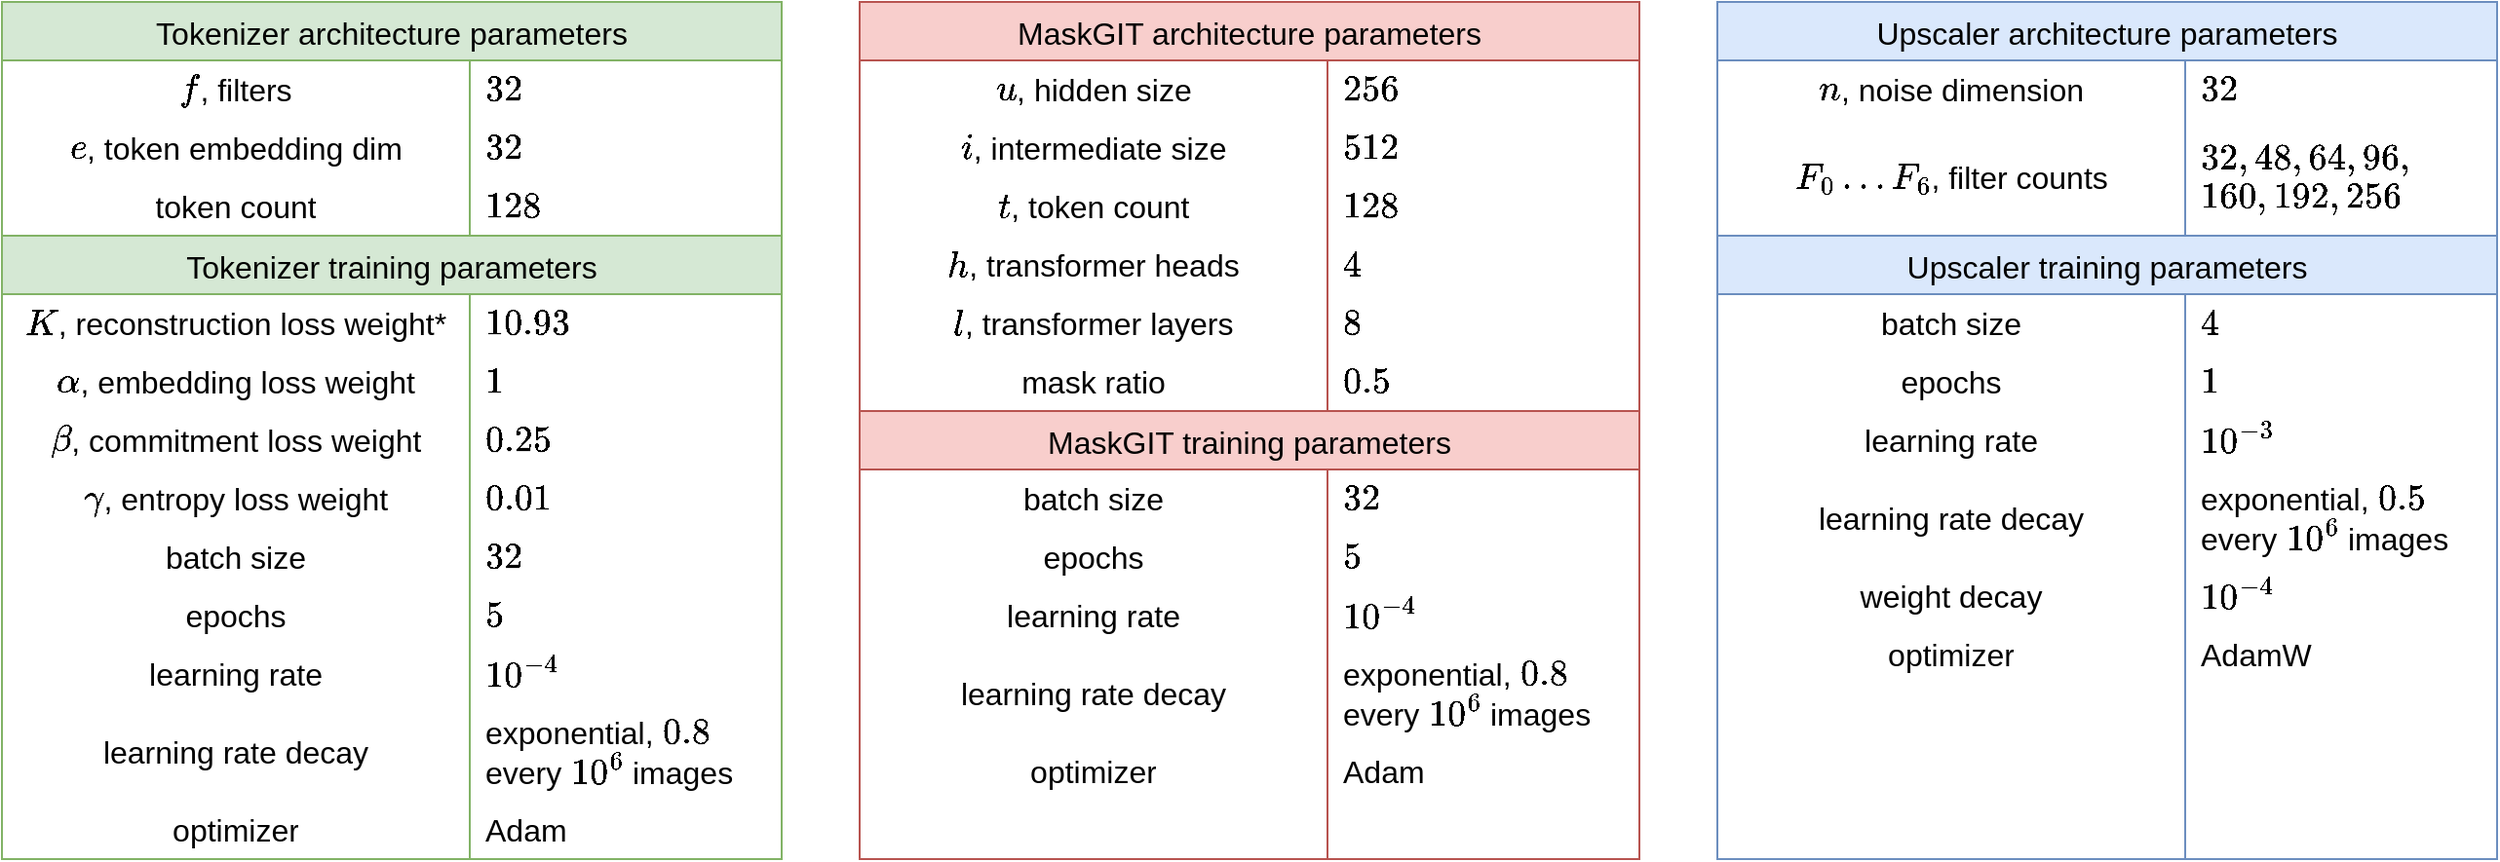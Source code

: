 <mxfile version="21.2.1" type="device">
  <diagram name="Page-1" id="5iCmDGsA82eKyznvVGOe">
    <mxGraphModel dx="792" dy="1187" grid="1" gridSize="10" guides="1" tooltips="1" connect="1" arrows="1" fold="1" page="1" pageScale="1" pageWidth="3300" pageHeight="4681" math="1" shadow="0">
      <root>
        <mxCell id="0" />
        <mxCell id="1" parent="0" />
        <mxCell id="GMzINYIPz54Lb_8oWVn0-39" value="Tokenizer architecture parameters" style="shape=table;startSize=30;container=1;collapsible=0;childLayout=tableLayout;fixedRows=1;rowLines=0;fontStyle=0;strokeColor=#82b366;fontSize=16;fillColor=#d5e8d4;" parent="1" vertex="1">
          <mxGeometry x="60" y="80" width="400" height="120" as="geometry" />
        </mxCell>
        <mxCell id="GMzINYIPz54Lb_8oWVn0-40" value="" style="shape=tableRow;horizontal=0;startSize=0;swimlaneHead=0;swimlaneBody=0;top=0;left=0;bottom=0;right=0;collapsible=0;dropTarget=0;fillColor=none;points=[[0,0.5],[1,0.5]];portConstraint=eastwest;strokeColor=inherit;fontSize=16;" parent="GMzINYIPz54Lb_8oWVn0-39" vertex="1">
          <mxGeometry y="30" width="400" height="30" as="geometry" />
        </mxCell>
        <mxCell id="GMzINYIPz54Lb_8oWVn0-41" value="\(f\), filters" style="shape=partialRectangle;html=1;whiteSpace=wrap;connectable=0;fillColor=none;top=0;left=0;bottom=0;right=0;overflow=hidden;pointerEvents=1;strokeColor=inherit;fontSize=16;" parent="GMzINYIPz54Lb_8oWVn0-40" vertex="1">
          <mxGeometry width="240" height="30" as="geometry">
            <mxRectangle width="240" height="30" as="alternateBounds" />
          </mxGeometry>
        </mxCell>
        <mxCell id="GMzINYIPz54Lb_8oWVn0-42" value="\(32\)" style="shape=partialRectangle;html=1;whiteSpace=wrap;connectable=0;fillColor=none;top=0;left=0;bottom=0;right=0;align=left;spacingLeft=6;overflow=hidden;strokeColor=inherit;fontSize=16;" parent="GMzINYIPz54Lb_8oWVn0-40" vertex="1">
          <mxGeometry x="240" width="160" height="30" as="geometry">
            <mxRectangle width="160" height="30" as="alternateBounds" />
          </mxGeometry>
        </mxCell>
        <mxCell id="GMzINYIPz54Lb_8oWVn0-49" style="shape=tableRow;horizontal=0;startSize=0;swimlaneHead=0;swimlaneBody=0;top=0;left=0;bottom=0;right=0;collapsible=0;dropTarget=0;fillColor=none;points=[[0,0.5],[1,0.5]];portConstraint=eastwest;strokeColor=inherit;fontSize=16;" parent="GMzINYIPz54Lb_8oWVn0-39" vertex="1">
          <mxGeometry y="60" width="400" height="30" as="geometry" />
        </mxCell>
        <mxCell id="GMzINYIPz54Lb_8oWVn0-50" value="\(e\), token embedding dim" style="shape=partialRectangle;html=1;whiteSpace=wrap;connectable=0;fillColor=none;top=0;left=0;bottom=0;right=0;overflow=hidden;pointerEvents=1;strokeColor=inherit;fontSize=16;" parent="GMzINYIPz54Lb_8oWVn0-49" vertex="1">
          <mxGeometry width="240" height="30" as="geometry">
            <mxRectangle width="240" height="30" as="alternateBounds" />
          </mxGeometry>
        </mxCell>
        <mxCell id="GMzINYIPz54Lb_8oWVn0-51" value="\(32\)" style="shape=partialRectangle;html=1;whiteSpace=wrap;connectable=0;fillColor=none;top=0;left=0;bottom=0;right=0;align=left;spacingLeft=6;overflow=hidden;strokeColor=inherit;fontSize=16;" parent="GMzINYIPz54Lb_8oWVn0-49" vertex="1">
          <mxGeometry x="240" width="160" height="30" as="geometry">
            <mxRectangle width="160" height="30" as="alternateBounds" />
          </mxGeometry>
        </mxCell>
        <mxCell id="GMzINYIPz54Lb_8oWVn0-81" style="shape=tableRow;horizontal=0;startSize=0;swimlaneHead=0;swimlaneBody=0;top=0;left=0;bottom=0;right=0;collapsible=0;dropTarget=0;fillColor=none;points=[[0,0.5],[1,0.5]];portConstraint=eastwest;strokeColor=inherit;fontSize=16;" parent="GMzINYIPz54Lb_8oWVn0-39" vertex="1">
          <mxGeometry y="90" width="400" height="30" as="geometry" />
        </mxCell>
        <mxCell id="GMzINYIPz54Lb_8oWVn0-82" value="token count" style="shape=partialRectangle;html=1;whiteSpace=wrap;connectable=0;fillColor=none;top=0;left=0;bottom=0;right=0;overflow=hidden;pointerEvents=1;strokeColor=inherit;fontSize=16;" parent="GMzINYIPz54Lb_8oWVn0-81" vertex="1">
          <mxGeometry width="240" height="30" as="geometry">
            <mxRectangle width="240" height="30" as="alternateBounds" />
          </mxGeometry>
        </mxCell>
        <mxCell id="GMzINYIPz54Lb_8oWVn0-83" value="\(128\)" style="shape=partialRectangle;html=1;whiteSpace=wrap;connectable=0;fillColor=none;top=0;left=0;bottom=0;right=0;align=left;spacingLeft=6;overflow=hidden;strokeColor=inherit;fontSize=16;" parent="GMzINYIPz54Lb_8oWVn0-81" vertex="1">
          <mxGeometry x="240" width="160" height="30" as="geometry">
            <mxRectangle width="160" height="30" as="alternateBounds" />
          </mxGeometry>
        </mxCell>
        <mxCell id="GMzINYIPz54Lb_8oWVn0-56" value="Tokenizer training parameters" style="shape=table;startSize=30;container=1;collapsible=0;childLayout=tableLayout;fixedRows=1;rowLines=0;fontStyle=0;strokeColor=#82b366;fontSize=16;fillColor=#d5e8d4;" parent="1" vertex="1">
          <mxGeometry x="60" y="200" width="400" height="320" as="geometry" />
        </mxCell>
        <mxCell id="GMzINYIPz54Lb_8oWVn0-57" value="" style="shape=tableRow;horizontal=0;startSize=0;swimlaneHead=0;swimlaneBody=0;top=0;left=0;bottom=0;right=0;collapsible=0;dropTarget=0;fillColor=none;points=[[0,0.5],[1,0.5]];portConstraint=eastwest;strokeColor=inherit;fontSize=16;" parent="GMzINYIPz54Lb_8oWVn0-56" vertex="1">
          <mxGeometry y="30" width="400" height="30" as="geometry" />
        </mxCell>
        <mxCell id="GMzINYIPz54Lb_8oWVn0-58" value="\(K\), reconstruction loss weight*" style="shape=partialRectangle;html=1;whiteSpace=wrap;connectable=0;fillColor=none;top=0;left=0;bottom=0;right=0;overflow=hidden;pointerEvents=1;strokeColor=inherit;fontSize=16;" parent="GMzINYIPz54Lb_8oWVn0-57" vertex="1">
          <mxGeometry width="240" height="30" as="geometry">
            <mxRectangle width="240" height="30" as="alternateBounds" />
          </mxGeometry>
        </mxCell>
        <mxCell id="GMzINYIPz54Lb_8oWVn0-59" value="\(10.93\)" style="shape=partialRectangle;html=1;whiteSpace=wrap;connectable=0;fillColor=none;top=0;left=0;bottom=0;right=0;align=left;spacingLeft=6;overflow=hidden;strokeColor=inherit;fontSize=16;" parent="GMzINYIPz54Lb_8oWVn0-57" vertex="1">
          <mxGeometry x="240" width="160" height="30" as="geometry">
            <mxRectangle width="160" height="30" as="alternateBounds" />
          </mxGeometry>
        </mxCell>
        <mxCell id="GMzINYIPz54Lb_8oWVn0-60" value="" style="shape=tableRow;horizontal=0;startSize=0;swimlaneHead=0;swimlaneBody=0;top=0;left=0;bottom=0;right=0;collapsible=0;dropTarget=0;fillColor=none;points=[[0,0.5],[1,0.5]];portConstraint=eastwest;strokeColor=inherit;fontSize=16;" parent="GMzINYIPz54Lb_8oWVn0-56" vertex="1">
          <mxGeometry y="60" width="400" height="30" as="geometry" />
        </mxCell>
        <mxCell id="GMzINYIPz54Lb_8oWVn0-61" value="\(\alpha\), embedding loss weight" style="shape=partialRectangle;html=1;whiteSpace=wrap;connectable=0;fillColor=none;top=0;left=0;bottom=0;right=0;overflow=hidden;strokeColor=inherit;fontSize=16;" parent="GMzINYIPz54Lb_8oWVn0-60" vertex="1">
          <mxGeometry width="240" height="30" as="geometry">
            <mxRectangle width="240" height="30" as="alternateBounds" />
          </mxGeometry>
        </mxCell>
        <mxCell id="GMzINYIPz54Lb_8oWVn0-62" value="\(1\)" style="shape=partialRectangle;html=1;whiteSpace=wrap;connectable=0;fillColor=none;top=0;left=0;bottom=0;right=0;align=left;spacingLeft=6;overflow=hidden;strokeColor=inherit;fontSize=16;" parent="GMzINYIPz54Lb_8oWVn0-60" vertex="1">
          <mxGeometry x="240" width="160" height="30" as="geometry">
            <mxRectangle width="160" height="30" as="alternateBounds" />
          </mxGeometry>
        </mxCell>
        <mxCell id="GMzINYIPz54Lb_8oWVn0-63" value="" style="shape=tableRow;horizontal=0;startSize=0;swimlaneHead=0;swimlaneBody=0;top=0;left=0;bottom=0;right=0;collapsible=0;dropTarget=0;fillColor=none;points=[[0,0.5],[1,0.5]];portConstraint=eastwest;strokeColor=inherit;fontSize=16;" parent="GMzINYIPz54Lb_8oWVn0-56" vertex="1">
          <mxGeometry y="90" width="400" height="30" as="geometry" />
        </mxCell>
        <mxCell id="GMzINYIPz54Lb_8oWVn0-64" value="\(\beta\), commitment loss weight" style="shape=partialRectangle;html=1;whiteSpace=wrap;connectable=0;fillColor=none;top=0;left=0;bottom=0;right=0;overflow=hidden;strokeColor=inherit;fontSize=16;" parent="GMzINYIPz54Lb_8oWVn0-63" vertex="1">
          <mxGeometry width="240" height="30" as="geometry">
            <mxRectangle width="240" height="30" as="alternateBounds" />
          </mxGeometry>
        </mxCell>
        <mxCell id="GMzINYIPz54Lb_8oWVn0-65" value="\(0.25\)" style="shape=partialRectangle;html=1;whiteSpace=wrap;connectable=0;fillColor=none;top=0;left=0;bottom=0;right=0;align=left;spacingLeft=6;overflow=hidden;strokeColor=inherit;fontSize=16;" parent="GMzINYIPz54Lb_8oWVn0-63" vertex="1">
          <mxGeometry x="240" width="160" height="30" as="geometry">
            <mxRectangle width="160" height="30" as="alternateBounds" />
          </mxGeometry>
        </mxCell>
        <mxCell id="GMzINYIPz54Lb_8oWVn0-66" style="shape=tableRow;horizontal=0;startSize=0;swimlaneHead=0;swimlaneBody=0;top=0;left=0;bottom=0;right=0;collapsible=0;dropTarget=0;fillColor=none;points=[[0,0.5],[1,0.5]];portConstraint=eastwest;strokeColor=inherit;fontSize=16;" parent="GMzINYIPz54Lb_8oWVn0-56" vertex="1">
          <mxGeometry y="120" width="400" height="30" as="geometry" />
        </mxCell>
        <mxCell id="GMzINYIPz54Lb_8oWVn0-67" value="\(\gamma\), entropy loss weight" style="shape=partialRectangle;html=1;whiteSpace=wrap;connectable=0;fillColor=none;top=0;left=0;bottom=0;right=0;overflow=hidden;strokeColor=inherit;fontSize=16;" parent="GMzINYIPz54Lb_8oWVn0-66" vertex="1">
          <mxGeometry width="240" height="30" as="geometry">
            <mxRectangle width="240" height="30" as="alternateBounds" />
          </mxGeometry>
        </mxCell>
        <mxCell id="GMzINYIPz54Lb_8oWVn0-68" value="\(0.01\)" style="shape=partialRectangle;html=1;whiteSpace=wrap;connectable=0;fillColor=none;top=0;left=0;bottom=0;right=0;align=left;spacingLeft=6;overflow=hidden;strokeColor=inherit;fontSize=16;" parent="GMzINYIPz54Lb_8oWVn0-66" vertex="1">
          <mxGeometry x="240" width="160" height="30" as="geometry">
            <mxRectangle width="160" height="30" as="alternateBounds" />
          </mxGeometry>
        </mxCell>
        <mxCell id="GMzINYIPz54Lb_8oWVn0-69" style="shape=tableRow;horizontal=0;startSize=0;swimlaneHead=0;swimlaneBody=0;top=0;left=0;bottom=0;right=0;collapsible=0;dropTarget=0;fillColor=none;points=[[0,0.5],[1,0.5]];portConstraint=eastwest;strokeColor=inherit;fontSize=16;" parent="GMzINYIPz54Lb_8oWVn0-56" vertex="1">
          <mxGeometry y="150" width="400" height="30" as="geometry" />
        </mxCell>
        <mxCell id="GMzINYIPz54Lb_8oWVn0-70" value="batch size" style="shape=partialRectangle;html=1;whiteSpace=wrap;connectable=0;fillColor=none;top=0;left=0;bottom=0;right=0;overflow=hidden;strokeColor=inherit;fontSize=16;" parent="GMzINYIPz54Lb_8oWVn0-69" vertex="1">
          <mxGeometry width="240" height="30" as="geometry">
            <mxRectangle width="240" height="30" as="alternateBounds" />
          </mxGeometry>
        </mxCell>
        <mxCell id="GMzINYIPz54Lb_8oWVn0-71" value="\(32\)" style="shape=partialRectangle;html=1;whiteSpace=wrap;connectable=0;fillColor=none;top=0;left=0;bottom=0;right=0;align=left;spacingLeft=6;overflow=hidden;strokeColor=inherit;fontSize=16;" parent="GMzINYIPz54Lb_8oWVn0-69" vertex="1">
          <mxGeometry x="240" width="160" height="30" as="geometry">
            <mxRectangle width="160" height="30" as="alternateBounds" />
          </mxGeometry>
        </mxCell>
        <mxCell id="GMzINYIPz54Lb_8oWVn0-72" style="shape=tableRow;horizontal=0;startSize=0;swimlaneHead=0;swimlaneBody=0;top=0;left=0;bottom=0;right=0;collapsible=0;dropTarget=0;fillColor=none;points=[[0,0.5],[1,0.5]];portConstraint=eastwest;strokeColor=inherit;fontSize=16;" parent="GMzINYIPz54Lb_8oWVn0-56" vertex="1">
          <mxGeometry y="180" width="400" height="30" as="geometry" />
        </mxCell>
        <mxCell id="GMzINYIPz54Lb_8oWVn0-73" value="epochs" style="shape=partialRectangle;html=1;whiteSpace=wrap;connectable=0;fillColor=none;top=0;left=0;bottom=0;right=0;overflow=hidden;strokeColor=inherit;fontSize=16;" parent="GMzINYIPz54Lb_8oWVn0-72" vertex="1">
          <mxGeometry width="240" height="30" as="geometry">
            <mxRectangle width="240" height="30" as="alternateBounds" />
          </mxGeometry>
        </mxCell>
        <mxCell id="GMzINYIPz54Lb_8oWVn0-74" value="\(5\)" style="shape=partialRectangle;html=1;whiteSpace=wrap;connectable=0;fillColor=none;top=0;left=0;bottom=0;right=0;align=left;spacingLeft=6;overflow=hidden;strokeColor=inherit;fontSize=16;" parent="GMzINYIPz54Lb_8oWVn0-72" vertex="1">
          <mxGeometry x="240" width="160" height="30" as="geometry">
            <mxRectangle width="160" height="30" as="alternateBounds" />
          </mxGeometry>
        </mxCell>
        <mxCell id="GMzINYIPz54Lb_8oWVn0-84" style="shape=tableRow;horizontal=0;startSize=0;swimlaneHead=0;swimlaneBody=0;top=0;left=0;bottom=0;right=0;collapsible=0;dropTarget=0;fillColor=none;points=[[0,0.5],[1,0.5]];portConstraint=eastwest;strokeColor=inherit;fontSize=16;" parent="GMzINYIPz54Lb_8oWVn0-56" vertex="1">
          <mxGeometry y="210" width="400" height="30" as="geometry" />
        </mxCell>
        <mxCell id="GMzINYIPz54Lb_8oWVn0-85" value="learning rate" style="shape=partialRectangle;html=1;whiteSpace=wrap;connectable=0;fillColor=none;top=0;left=0;bottom=0;right=0;overflow=hidden;strokeColor=inherit;fontSize=16;" parent="GMzINYIPz54Lb_8oWVn0-84" vertex="1">
          <mxGeometry width="240" height="30" as="geometry">
            <mxRectangle width="240" height="30" as="alternateBounds" />
          </mxGeometry>
        </mxCell>
        <mxCell id="GMzINYIPz54Lb_8oWVn0-86" value="\(10^{-4}\)" style="shape=partialRectangle;html=1;whiteSpace=wrap;connectable=0;fillColor=none;top=0;left=0;bottom=0;right=0;align=left;spacingLeft=6;overflow=hidden;strokeColor=inherit;fontSize=16;" parent="GMzINYIPz54Lb_8oWVn0-84" vertex="1">
          <mxGeometry x="240" width="160" height="30" as="geometry">
            <mxRectangle width="160" height="30" as="alternateBounds" />
          </mxGeometry>
        </mxCell>
        <mxCell id="GMzINYIPz54Lb_8oWVn0-87" style="shape=tableRow;horizontal=0;startSize=0;swimlaneHead=0;swimlaneBody=0;top=0;left=0;bottom=0;right=0;collapsible=0;dropTarget=0;fillColor=none;points=[[0,0.5],[1,0.5]];portConstraint=eastwest;strokeColor=inherit;fontSize=16;" parent="GMzINYIPz54Lb_8oWVn0-56" vertex="1">
          <mxGeometry y="240" width="400" height="50" as="geometry" />
        </mxCell>
        <mxCell id="GMzINYIPz54Lb_8oWVn0-88" value="learning rate decay" style="shape=partialRectangle;html=1;whiteSpace=wrap;connectable=0;fillColor=none;top=0;left=0;bottom=0;right=0;overflow=hidden;strokeColor=inherit;fontSize=16;" parent="GMzINYIPz54Lb_8oWVn0-87" vertex="1">
          <mxGeometry width="240" height="50" as="geometry">
            <mxRectangle width="240" height="50" as="alternateBounds" />
          </mxGeometry>
        </mxCell>
        <mxCell id="GMzINYIPz54Lb_8oWVn0-89" value="exponential, \(0.8\) every \(10^6\) images" style="shape=partialRectangle;html=1;whiteSpace=wrap;connectable=0;fillColor=none;top=0;left=0;bottom=0;right=0;align=left;spacingLeft=6;overflow=hidden;strokeColor=inherit;fontSize=16;" parent="GMzINYIPz54Lb_8oWVn0-87" vertex="1">
          <mxGeometry x="240" width="160" height="50" as="geometry">
            <mxRectangle width="160" height="50" as="alternateBounds" />
          </mxGeometry>
        </mxCell>
        <mxCell id="mkrB7ubuWwomLQm2fBVY-17" style="shape=tableRow;horizontal=0;startSize=0;swimlaneHead=0;swimlaneBody=0;top=0;left=0;bottom=0;right=0;collapsible=0;dropTarget=0;fillColor=none;points=[[0,0.5],[1,0.5]];portConstraint=eastwest;strokeColor=inherit;fontSize=16;" vertex="1" parent="GMzINYIPz54Lb_8oWVn0-56">
          <mxGeometry y="290" width="400" height="30" as="geometry" />
        </mxCell>
        <mxCell id="mkrB7ubuWwomLQm2fBVY-18" value="optimizer" style="shape=partialRectangle;html=1;whiteSpace=wrap;connectable=0;fillColor=none;top=0;left=0;bottom=0;right=0;overflow=hidden;strokeColor=inherit;fontSize=16;" vertex="1" parent="mkrB7ubuWwomLQm2fBVY-17">
          <mxGeometry width="240" height="30" as="geometry">
            <mxRectangle width="240" height="30" as="alternateBounds" />
          </mxGeometry>
        </mxCell>
        <mxCell id="mkrB7ubuWwomLQm2fBVY-19" value="Adam" style="shape=partialRectangle;html=1;whiteSpace=wrap;connectable=0;fillColor=none;top=0;left=0;bottom=0;right=0;align=left;spacingLeft=6;overflow=hidden;strokeColor=inherit;fontSize=16;" vertex="1" parent="mkrB7ubuWwomLQm2fBVY-17">
          <mxGeometry x="240" width="160" height="30" as="geometry">
            <mxRectangle width="160" height="30" as="alternateBounds" />
          </mxGeometry>
        </mxCell>
        <mxCell id="GMzINYIPz54Lb_8oWVn0-90" value="MaskGIT architecture parameters" style="shape=table;startSize=30;container=1;collapsible=0;childLayout=tableLayout;fixedRows=1;rowLines=0;fontStyle=0;strokeColor=#b85450;fontSize=16;fillColor=#f8cecc;" parent="1" vertex="1">
          <mxGeometry x="500" y="80" width="400" height="210" as="geometry" />
        </mxCell>
        <mxCell id="GMzINYIPz54Lb_8oWVn0-91" value="" style="shape=tableRow;horizontal=0;startSize=0;swimlaneHead=0;swimlaneBody=0;top=0;left=0;bottom=0;right=0;collapsible=0;dropTarget=0;fillColor=none;points=[[0,0.5],[1,0.5]];portConstraint=eastwest;strokeColor=inherit;fontSize=16;" parent="GMzINYIPz54Lb_8oWVn0-90" vertex="1">
          <mxGeometry y="30" width="400" height="30" as="geometry" />
        </mxCell>
        <mxCell id="GMzINYIPz54Lb_8oWVn0-92" value="\(u\), hidden size" style="shape=partialRectangle;html=1;whiteSpace=wrap;connectable=0;fillColor=none;top=0;left=0;bottom=0;right=0;overflow=hidden;pointerEvents=1;strokeColor=inherit;fontSize=16;" parent="GMzINYIPz54Lb_8oWVn0-91" vertex="1">
          <mxGeometry width="240" height="30" as="geometry">
            <mxRectangle width="240" height="30" as="alternateBounds" />
          </mxGeometry>
        </mxCell>
        <mxCell id="GMzINYIPz54Lb_8oWVn0-93" value="\(256\)" style="shape=partialRectangle;html=1;whiteSpace=wrap;connectable=0;fillColor=none;top=0;left=0;bottom=0;right=0;align=left;spacingLeft=6;overflow=hidden;strokeColor=inherit;fontSize=16;" parent="GMzINYIPz54Lb_8oWVn0-91" vertex="1">
          <mxGeometry x="240" width="160" height="30" as="geometry">
            <mxRectangle width="160" height="30" as="alternateBounds" />
          </mxGeometry>
        </mxCell>
        <mxCell id="GMzINYIPz54Lb_8oWVn0-94" style="shape=tableRow;horizontal=0;startSize=0;swimlaneHead=0;swimlaneBody=0;top=0;left=0;bottom=0;right=0;collapsible=0;dropTarget=0;fillColor=none;points=[[0,0.5],[1,0.5]];portConstraint=eastwest;strokeColor=inherit;fontSize=16;" parent="GMzINYIPz54Lb_8oWVn0-90" vertex="1">
          <mxGeometry y="60" width="400" height="30" as="geometry" />
        </mxCell>
        <mxCell id="GMzINYIPz54Lb_8oWVn0-95" value="\(i\), intermediate size" style="shape=partialRectangle;html=1;whiteSpace=wrap;connectable=0;fillColor=none;top=0;left=0;bottom=0;right=0;overflow=hidden;pointerEvents=1;strokeColor=inherit;fontSize=16;" parent="GMzINYIPz54Lb_8oWVn0-94" vertex="1">
          <mxGeometry width="240" height="30" as="geometry">
            <mxRectangle width="240" height="30" as="alternateBounds" />
          </mxGeometry>
        </mxCell>
        <mxCell id="GMzINYIPz54Lb_8oWVn0-96" value="\(512\)" style="shape=partialRectangle;html=1;whiteSpace=wrap;connectable=0;fillColor=none;top=0;left=0;bottom=0;right=0;align=left;spacingLeft=6;overflow=hidden;strokeColor=inherit;fontSize=16;" parent="GMzINYIPz54Lb_8oWVn0-94" vertex="1">
          <mxGeometry x="240" width="160" height="30" as="geometry">
            <mxRectangle width="160" height="30" as="alternateBounds" />
          </mxGeometry>
        </mxCell>
        <mxCell id="GMzINYIPz54Lb_8oWVn0-97" style="shape=tableRow;horizontal=0;startSize=0;swimlaneHead=0;swimlaneBody=0;top=0;left=0;bottom=0;right=0;collapsible=0;dropTarget=0;fillColor=none;points=[[0,0.5],[1,0.5]];portConstraint=eastwest;strokeColor=inherit;fontSize=16;" parent="GMzINYIPz54Lb_8oWVn0-90" vertex="1">
          <mxGeometry y="90" width="400" height="30" as="geometry" />
        </mxCell>
        <mxCell id="GMzINYIPz54Lb_8oWVn0-98" value="\(t\), token count" style="shape=partialRectangle;html=1;whiteSpace=wrap;connectable=0;fillColor=none;top=0;left=0;bottom=0;right=0;overflow=hidden;pointerEvents=1;strokeColor=inherit;fontSize=16;" parent="GMzINYIPz54Lb_8oWVn0-97" vertex="1">
          <mxGeometry width="240" height="30" as="geometry">
            <mxRectangle width="240" height="30" as="alternateBounds" />
          </mxGeometry>
        </mxCell>
        <mxCell id="GMzINYIPz54Lb_8oWVn0-99" value="\(128\)" style="shape=partialRectangle;html=1;whiteSpace=wrap;connectable=0;fillColor=none;top=0;left=0;bottom=0;right=0;align=left;spacingLeft=6;overflow=hidden;strokeColor=inherit;fontSize=16;" parent="GMzINYIPz54Lb_8oWVn0-97" vertex="1">
          <mxGeometry x="240" width="160" height="30" as="geometry">
            <mxRectangle width="160" height="30" as="alternateBounds" />
          </mxGeometry>
        </mxCell>
        <mxCell id="GMzINYIPz54Lb_8oWVn0-112" style="shape=tableRow;horizontal=0;startSize=0;swimlaneHead=0;swimlaneBody=0;top=0;left=0;bottom=0;right=0;collapsible=0;dropTarget=0;fillColor=none;points=[[0,0.5],[1,0.5]];portConstraint=eastwest;strokeColor=inherit;fontSize=16;" parent="GMzINYIPz54Lb_8oWVn0-90" vertex="1">
          <mxGeometry y="120" width="400" height="30" as="geometry" />
        </mxCell>
        <mxCell id="GMzINYIPz54Lb_8oWVn0-113" value="\(h\), transformer heads" style="shape=partialRectangle;html=1;whiteSpace=wrap;connectable=0;fillColor=none;top=0;left=0;bottom=0;right=0;overflow=hidden;pointerEvents=1;strokeColor=inherit;fontSize=16;" parent="GMzINYIPz54Lb_8oWVn0-112" vertex="1">
          <mxGeometry width="240" height="30" as="geometry">
            <mxRectangle width="240" height="30" as="alternateBounds" />
          </mxGeometry>
        </mxCell>
        <mxCell id="GMzINYIPz54Lb_8oWVn0-114" value="\(4\)" style="shape=partialRectangle;html=1;whiteSpace=wrap;connectable=0;fillColor=none;top=0;left=0;bottom=0;right=0;align=left;spacingLeft=6;overflow=hidden;strokeColor=inherit;fontSize=16;" parent="GMzINYIPz54Lb_8oWVn0-112" vertex="1">
          <mxGeometry x="240" width="160" height="30" as="geometry">
            <mxRectangle width="160" height="30" as="alternateBounds" />
          </mxGeometry>
        </mxCell>
        <mxCell id="GMzINYIPz54Lb_8oWVn0-109" style="shape=tableRow;horizontal=0;startSize=0;swimlaneHead=0;swimlaneBody=0;top=0;left=0;bottom=0;right=0;collapsible=0;dropTarget=0;fillColor=none;points=[[0,0.5],[1,0.5]];portConstraint=eastwest;strokeColor=inherit;fontSize=16;" parent="GMzINYIPz54Lb_8oWVn0-90" vertex="1">
          <mxGeometry y="150" width="400" height="30" as="geometry" />
        </mxCell>
        <mxCell id="GMzINYIPz54Lb_8oWVn0-110" value="\(l\), transformer layers" style="shape=partialRectangle;html=1;whiteSpace=wrap;connectable=0;fillColor=none;top=0;left=0;bottom=0;right=0;overflow=hidden;pointerEvents=1;strokeColor=inherit;fontSize=16;" parent="GMzINYIPz54Lb_8oWVn0-109" vertex="1">
          <mxGeometry width="240" height="30" as="geometry">
            <mxRectangle width="240" height="30" as="alternateBounds" />
          </mxGeometry>
        </mxCell>
        <mxCell id="GMzINYIPz54Lb_8oWVn0-111" value="\(8\)" style="shape=partialRectangle;html=1;whiteSpace=wrap;connectable=0;fillColor=none;top=0;left=0;bottom=0;right=0;align=left;spacingLeft=6;overflow=hidden;strokeColor=inherit;fontSize=16;" parent="GMzINYIPz54Lb_8oWVn0-109" vertex="1">
          <mxGeometry x="240" width="160" height="30" as="geometry">
            <mxRectangle width="160" height="30" as="alternateBounds" />
          </mxGeometry>
        </mxCell>
        <mxCell id="GMzINYIPz54Lb_8oWVn0-140" style="shape=tableRow;horizontal=0;startSize=0;swimlaneHead=0;swimlaneBody=0;top=0;left=0;bottom=0;right=0;collapsible=0;dropTarget=0;fillColor=none;points=[[0,0.5],[1,0.5]];portConstraint=eastwest;strokeColor=inherit;fontSize=16;" parent="GMzINYIPz54Lb_8oWVn0-90" vertex="1">
          <mxGeometry y="180" width="400" height="30" as="geometry" />
        </mxCell>
        <mxCell id="GMzINYIPz54Lb_8oWVn0-141" value="mask ratio" style="shape=partialRectangle;html=1;whiteSpace=wrap;connectable=0;fillColor=none;top=0;left=0;bottom=0;right=0;overflow=hidden;pointerEvents=1;strokeColor=inherit;fontSize=16;" parent="GMzINYIPz54Lb_8oWVn0-140" vertex="1">
          <mxGeometry width="240" height="30" as="geometry">
            <mxRectangle width="240" height="30" as="alternateBounds" />
          </mxGeometry>
        </mxCell>
        <mxCell id="GMzINYIPz54Lb_8oWVn0-142" value="\(0.5\)" style="shape=partialRectangle;html=1;whiteSpace=wrap;connectable=0;fillColor=none;top=0;left=0;bottom=0;right=0;align=left;spacingLeft=6;overflow=hidden;strokeColor=inherit;fontSize=16;" parent="GMzINYIPz54Lb_8oWVn0-140" vertex="1">
          <mxGeometry x="240" width="160" height="30" as="geometry">
            <mxRectangle width="160" height="30" as="alternateBounds" />
          </mxGeometry>
        </mxCell>
        <mxCell id="GMzINYIPz54Lb_8oWVn0-115" value="MaskGIT training parameters" style="shape=table;startSize=30;container=1;collapsible=0;childLayout=tableLayout;fixedRows=1;rowLines=0;fontStyle=0;strokeColor=#b85450;fontSize=16;fillColor=#f8cecc;" parent="1" vertex="1">
          <mxGeometry x="500" y="290" width="400" height="230" as="geometry" />
        </mxCell>
        <mxCell id="GMzINYIPz54Lb_8oWVn0-128" style="shape=tableRow;horizontal=0;startSize=0;swimlaneHead=0;swimlaneBody=0;top=0;left=0;bottom=0;right=0;collapsible=0;dropTarget=0;fillColor=none;points=[[0,0.5],[1,0.5]];portConstraint=eastwest;strokeColor=inherit;fontSize=16;" parent="GMzINYIPz54Lb_8oWVn0-115" vertex="1">
          <mxGeometry y="30" width="400" height="30" as="geometry" />
        </mxCell>
        <mxCell id="GMzINYIPz54Lb_8oWVn0-129" value="batch size" style="shape=partialRectangle;html=1;whiteSpace=wrap;connectable=0;fillColor=none;top=0;left=0;bottom=0;right=0;overflow=hidden;strokeColor=inherit;fontSize=16;" parent="GMzINYIPz54Lb_8oWVn0-128" vertex="1">
          <mxGeometry width="240" height="30" as="geometry">
            <mxRectangle width="240" height="30" as="alternateBounds" />
          </mxGeometry>
        </mxCell>
        <mxCell id="GMzINYIPz54Lb_8oWVn0-130" value="\(32\)" style="shape=partialRectangle;html=1;whiteSpace=wrap;connectable=0;fillColor=none;top=0;left=0;bottom=0;right=0;align=left;spacingLeft=6;overflow=hidden;strokeColor=inherit;fontSize=16;" parent="GMzINYIPz54Lb_8oWVn0-128" vertex="1">
          <mxGeometry x="240" width="160" height="30" as="geometry">
            <mxRectangle width="160" height="30" as="alternateBounds" />
          </mxGeometry>
        </mxCell>
        <mxCell id="GMzINYIPz54Lb_8oWVn0-131" style="shape=tableRow;horizontal=0;startSize=0;swimlaneHead=0;swimlaneBody=0;top=0;left=0;bottom=0;right=0;collapsible=0;dropTarget=0;fillColor=none;points=[[0,0.5],[1,0.5]];portConstraint=eastwest;strokeColor=inherit;fontSize=16;" parent="GMzINYIPz54Lb_8oWVn0-115" vertex="1">
          <mxGeometry y="60" width="400" height="30" as="geometry" />
        </mxCell>
        <mxCell id="GMzINYIPz54Lb_8oWVn0-132" value="epochs" style="shape=partialRectangle;html=1;whiteSpace=wrap;connectable=0;fillColor=none;top=0;left=0;bottom=0;right=0;overflow=hidden;strokeColor=inherit;fontSize=16;" parent="GMzINYIPz54Lb_8oWVn0-131" vertex="1">
          <mxGeometry width="240" height="30" as="geometry">
            <mxRectangle width="240" height="30" as="alternateBounds" />
          </mxGeometry>
        </mxCell>
        <mxCell id="GMzINYIPz54Lb_8oWVn0-133" value="\(5\)" style="shape=partialRectangle;html=1;whiteSpace=wrap;connectable=0;fillColor=none;top=0;left=0;bottom=0;right=0;align=left;spacingLeft=6;overflow=hidden;strokeColor=inherit;fontSize=16;" parent="GMzINYIPz54Lb_8oWVn0-131" vertex="1">
          <mxGeometry x="240" width="160" height="30" as="geometry">
            <mxRectangle width="160" height="30" as="alternateBounds" />
          </mxGeometry>
        </mxCell>
        <mxCell id="GMzINYIPz54Lb_8oWVn0-134" style="shape=tableRow;horizontal=0;startSize=0;swimlaneHead=0;swimlaneBody=0;top=0;left=0;bottom=0;right=0;collapsible=0;dropTarget=0;fillColor=none;points=[[0,0.5],[1,0.5]];portConstraint=eastwest;strokeColor=inherit;fontSize=16;" parent="GMzINYIPz54Lb_8oWVn0-115" vertex="1">
          <mxGeometry y="90" width="400" height="30" as="geometry" />
        </mxCell>
        <mxCell id="GMzINYIPz54Lb_8oWVn0-135" value="learning rate" style="shape=partialRectangle;html=1;whiteSpace=wrap;connectable=0;fillColor=none;top=0;left=0;bottom=0;right=0;overflow=hidden;strokeColor=inherit;fontSize=16;" parent="GMzINYIPz54Lb_8oWVn0-134" vertex="1">
          <mxGeometry width="240" height="30" as="geometry">
            <mxRectangle width="240" height="30" as="alternateBounds" />
          </mxGeometry>
        </mxCell>
        <mxCell id="GMzINYIPz54Lb_8oWVn0-136" value="\(10^{-4}\)" style="shape=partialRectangle;html=1;whiteSpace=wrap;connectable=0;fillColor=none;top=0;left=0;bottom=0;right=0;align=left;spacingLeft=6;overflow=hidden;strokeColor=inherit;fontSize=16;" parent="GMzINYIPz54Lb_8oWVn0-134" vertex="1">
          <mxGeometry x="240" width="160" height="30" as="geometry">
            <mxRectangle width="160" height="30" as="alternateBounds" />
          </mxGeometry>
        </mxCell>
        <mxCell id="GMzINYIPz54Lb_8oWVn0-137" style="shape=tableRow;horizontal=0;startSize=0;swimlaneHead=0;swimlaneBody=0;top=0;left=0;bottom=0;right=0;collapsible=0;dropTarget=0;fillColor=none;points=[[0,0.5],[1,0.5]];portConstraint=eastwest;strokeColor=inherit;fontSize=16;" parent="GMzINYIPz54Lb_8oWVn0-115" vertex="1">
          <mxGeometry y="120" width="400" height="50" as="geometry" />
        </mxCell>
        <mxCell id="GMzINYIPz54Lb_8oWVn0-138" value="learning rate decay" style="shape=partialRectangle;html=1;whiteSpace=wrap;connectable=0;fillColor=none;top=0;left=0;bottom=0;right=0;overflow=hidden;strokeColor=inherit;fontSize=16;" parent="GMzINYIPz54Lb_8oWVn0-137" vertex="1">
          <mxGeometry width="240" height="50" as="geometry">
            <mxRectangle width="240" height="50" as="alternateBounds" />
          </mxGeometry>
        </mxCell>
        <mxCell id="GMzINYIPz54Lb_8oWVn0-139" value="exponential, \(0.8\) every \(10^6\) images" style="shape=partialRectangle;html=1;whiteSpace=wrap;connectable=0;fillColor=none;top=0;left=0;bottom=0;right=0;align=left;spacingLeft=6;overflow=hidden;strokeColor=inherit;fontSize=16;" parent="GMzINYIPz54Lb_8oWVn0-137" vertex="1">
          <mxGeometry x="240" width="160" height="50" as="geometry">
            <mxRectangle width="160" height="50" as="alternateBounds" />
          </mxGeometry>
        </mxCell>
        <mxCell id="mkrB7ubuWwomLQm2fBVY-20" style="shape=tableRow;horizontal=0;startSize=0;swimlaneHead=0;swimlaneBody=0;top=0;left=0;bottom=0;right=0;collapsible=0;dropTarget=0;fillColor=none;points=[[0,0.5],[1,0.5]];portConstraint=eastwest;strokeColor=inherit;fontSize=16;" vertex="1" parent="GMzINYIPz54Lb_8oWVn0-115">
          <mxGeometry y="170" width="400" height="30" as="geometry" />
        </mxCell>
        <mxCell id="mkrB7ubuWwomLQm2fBVY-21" value="optimizer" style="shape=partialRectangle;html=1;whiteSpace=wrap;connectable=0;fillColor=none;top=0;left=0;bottom=0;right=0;overflow=hidden;strokeColor=inherit;fontSize=16;" vertex="1" parent="mkrB7ubuWwomLQm2fBVY-20">
          <mxGeometry width="240" height="30" as="geometry">
            <mxRectangle width="240" height="30" as="alternateBounds" />
          </mxGeometry>
        </mxCell>
        <mxCell id="mkrB7ubuWwomLQm2fBVY-22" value="Adam" style="shape=partialRectangle;html=1;whiteSpace=wrap;connectable=0;fillColor=none;top=0;left=0;bottom=0;right=0;align=left;spacingLeft=6;overflow=hidden;strokeColor=inherit;fontSize=16;" vertex="1" parent="mkrB7ubuWwomLQm2fBVY-20">
          <mxGeometry x="240" width="160" height="30" as="geometry">
            <mxRectangle width="160" height="30" as="alternateBounds" />
          </mxGeometry>
        </mxCell>
        <mxCell id="mkrB7ubuWwomLQm2fBVY-26" style="shape=tableRow;horizontal=0;startSize=0;swimlaneHead=0;swimlaneBody=0;top=0;left=0;bottom=0;right=0;collapsible=0;dropTarget=0;fillColor=none;points=[[0,0.5],[1,0.5]];portConstraint=eastwest;strokeColor=inherit;fontSize=16;" vertex="1" parent="GMzINYIPz54Lb_8oWVn0-115">
          <mxGeometry y="200" width="400" height="30" as="geometry" />
        </mxCell>
        <mxCell id="mkrB7ubuWwomLQm2fBVY-27" style="shape=partialRectangle;html=1;whiteSpace=wrap;connectable=0;fillColor=none;top=0;left=0;bottom=0;right=0;overflow=hidden;strokeColor=inherit;fontSize=16;" vertex="1" parent="mkrB7ubuWwomLQm2fBVY-26">
          <mxGeometry width="240" height="30" as="geometry">
            <mxRectangle width="240" height="30" as="alternateBounds" />
          </mxGeometry>
        </mxCell>
        <mxCell id="mkrB7ubuWwomLQm2fBVY-28" style="shape=partialRectangle;html=1;whiteSpace=wrap;connectable=0;fillColor=none;top=0;left=0;bottom=0;right=0;align=left;spacingLeft=6;overflow=hidden;strokeColor=inherit;fontSize=16;" vertex="1" parent="mkrB7ubuWwomLQm2fBVY-26">
          <mxGeometry x="240" width="160" height="30" as="geometry">
            <mxRectangle width="160" height="30" as="alternateBounds" />
          </mxGeometry>
        </mxCell>
        <mxCell id="GMzINYIPz54Lb_8oWVn0-143" value="Upscaler architecture parameters" style="shape=table;startSize=30;container=1;collapsible=0;childLayout=tableLayout;fixedRows=1;rowLines=0;fontStyle=0;strokeColor=#6c8ebf;fontSize=16;fillColor=#dae8fc;" parent="1" vertex="1">
          <mxGeometry x="940" y="80" width="400" height="120" as="geometry" />
        </mxCell>
        <mxCell id="GMzINYIPz54Lb_8oWVn0-144" value="" style="shape=tableRow;horizontal=0;startSize=0;swimlaneHead=0;swimlaneBody=0;top=0;left=0;bottom=0;right=0;collapsible=0;dropTarget=0;fillColor=none;points=[[0,0.5],[1,0.5]];portConstraint=eastwest;strokeColor=inherit;fontSize=16;" parent="GMzINYIPz54Lb_8oWVn0-143" vertex="1">
          <mxGeometry y="30" width="400" height="30" as="geometry" />
        </mxCell>
        <mxCell id="GMzINYIPz54Lb_8oWVn0-145" value="\(n\), noise dimension" style="shape=partialRectangle;html=1;whiteSpace=wrap;connectable=0;fillColor=none;top=0;left=0;bottom=0;right=0;overflow=hidden;pointerEvents=1;strokeColor=inherit;fontSize=16;" parent="GMzINYIPz54Lb_8oWVn0-144" vertex="1">
          <mxGeometry width="240" height="30" as="geometry">
            <mxRectangle width="240" height="30" as="alternateBounds" />
          </mxGeometry>
        </mxCell>
        <mxCell id="GMzINYIPz54Lb_8oWVn0-146" value="\(32\)" style="shape=partialRectangle;html=1;whiteSpace=wrap;connectable=0;fillColor=none;top=0;left=0;bottom=0;right=0;align=left;spacingLeft=6;overflow=hidden;strokeColor=inherit;fontSize=16;" parent="GMzINYIPz54Lb_8oWVn0-144" vertex="1">
          <mxGeometry x="240" width="160" height="30" as="geometry">
            <mxRectangle width="160" height="30" as="alternateBounds" />
          </mxGeometry>
        </mxCell>
        <mxCell id="GMzINYIPz54Lb_8oWVn0-162" style="shape=tableRow;horizontal=0;startSize=0;swimlaneHead=0;swimlaneBody=0;top=0;left=0;bottom=0;right=0;collapsible=0;dropTarget=0;fillColor=none;points=[[0,0.5],[1,0.5]];portConstraint=eastwest;strokeColor=inherit;fontSize=16;" parent="GMzINYIPz54Lb_8oWVn0-143" vertex="1">
          <mxGeometry y="60" width="400" height="60" as="geometry" />
        </mxCell>
        <mxCell id="GMzINYIPz54Lb_8oWVn0-163" value="\(F_0 \dots F_6\), filter counts" style="shape=partialRectangle;html=1;whiteSpace=wrap;connectable=0;fillColor=none;top=0;left=0;bottom=0;right=0;overflow=hidden;pointerEvents=1;strokeColor=inherit;fontSize=16;" parent="GMzINYIPz54Lb_8oWVn0-162" vertex="1">
          <mxGeometry width="240" height="60" as="geometry">
            <mxRectangle width="240" height="60" as="alternateBounds" />
          </mxGeometry>
        </mxCell>
        <mxCell id="GMzINYIPz54Lb_8oWVn0-164" value="\(32, 48, 64, 96,\)&lt;br&gt;\(160, 192, 256\)" style="shape=partialRectangle;html=1;whiteSpace=wrap;connectable=0;fillColor=none;top=0;left=0;bottom=0;right=0;align=left;spacingLeft=6;overflow=hidden;strokeColor=inherit;fontSize=16;" parent="GMzINYIPz54Lb_8oWVn0-162" vertex="1">
          <mxGeometry x="240" width="160" height="60" as="geometry">
            <mxRectangle width="160" height="60" as="alternateBounds" />
          </mxGeometry>
        </mxCell>
        <mxCell id="mkrB7ubuWwomLQm2fBVY-1" value="Upscaler training parameters" style="shape=table;startSize=30;container=1;collapsible=0;childLayout=tableLayout;fixedRows=1;rowLines=0;fontStyle=0;strokeColor=#6c8ebf;fontSize=16;fillColor=#dae8fc;" vertex="1" parent="1">
          <mxGeometry x="940" y="200" width="400" height="320" as="geometry" />
        </mxCell>
        <mxCell id="mkrB7ubuWwomLQm2fBVY-2" style="shape=tableRow;horizontal=0;startSize=0;swimlaneHead=0;swimlaneBody=0;top=0;left=0;bottom=0;right=0;collapsible=0;dropTarget=0;fillColor=none;points=[[0,0.5],[1,0.5]];portConstraint=eastwest;strokeColor=inherit;fontSize=16;" vertex="1" parent="mkrB7ubuWwomLQm2fBVY-1">
          <mxGeometry y="30" width="400" height="30" as="geometry" />
        </mxCell>
        <mxCell id="mkrB7ubuWwomLQm2fBVY-3" value="batch size" style="shape=partialRectangle;html=1;whiteSpace=wrap;connectable=0;fillColor=none;top=0;left=0;bottom=0;right=0;overflow=hidden;strokeColor=inherit;fontSize=16;" vertex="1" parent="mkrB7ubuWwomLQm2fBVY-2">
          <mxGeometry width="240" height="30" as="geometry">
            <mxRectangle width="240" height="30" as="alternateBounds" />
          </mxGeometry>
        </mxCell>
        <mxCell id="mkrB7ubuWwomLQm2fBVY-4" value="\(4\)" style="shape=partialRectangle;html=1;whiteSpace=wrap;connectable=0;fillColor=none;top=0;left=0;bottom=0;right=0;align=left;spacingLeft=6;overflow=hidden;strokeColor=inherit;fontSize=16;" vertex="1" parent="mkrB7ubuWwomLQm2fBVY-2">
          <mxGeometry x="240" width="160" height="30" as="geometry">
            <mxRectangle width="160" height="30" as="alternateBounds" />
          </mxGeometry>
        </mxCell>
        <mxCell id="mkrB7ubuWwomLQm2fBVY-5" style="shape=tableRow;horizontal=0;startSize=0;swimlaneHead=0;swimlaneBody=0;top=0;left=0;bottom=0;right=0;collapsible=0;dropTarget=0;fillColor=none;points=[[0,0.5],[1,0.5]];portConstraint=eastwest;strokeColor=inherit;fontSize=16;" vertex="1" parent="mkrB7ubuWwomLQm2fBVY-1">
          <mxGeometry y="60" width="400" height="30" as="geometry" />
        </mxCell>
        <mxCell id="mkrB7ubuWwomLQm2fBVY-6" value="epochs" style="shape=partialRectangle;html=1;whiteSpace=wrap;connectable=0;fillColor=none;top=0;left=0;bottom=0;right=0;overflow=hidden;strokeColor=inherit;fontSize=16;" vertex="1" parent="mkrB7ubuWwomLQm2fBVY-5">
          <mxGeometry width="240" height="30" as="geometry">
            <mxRectangle width="240" height="30" as="alternateBounds" />
          </mxGeometry>
        </mxCell>
        <mxCell id="mkrB7ubuWwomLQm2fBVY-7" value="\(1\)" style="shape=partialRectangle;html=1;whiteSpace=wrap;connectable=0;fillColor=none;top=0;left=0;bottom=0;right=0;align=left;spacingLeft=6;overflow=hidden;strokeColor=inherit;fontSize=16;" vertex="1" parent="mkrB7ubuWwomLQm2fBVY-5">
          <mxGeometry x="240" width="160" height="30" as="geometry">
            <mxRectangle width="160" height="30" as="alternateBounds" />
          </mxGeometry>
        </mxCell>
        <mxCell id="mkrB7ubuWwomLQm2fBVY-8" style="shape=tableRow;horizontal=0;startSize=0;swimlaneHead=0;swimlaneBody=0;top=0;left=0;bottom=0;right=0;collapsible=0;dropTarget=0;fillColor=none;points=[[0,0.5],[1,0.5]];portConstraint=eastwest;strokeColor=inherit;fontSize=16;" vertex="1" parent="mkrB7ubuWwomLQm2fBVY-1">
          <mxGeometry y="90" width="400" height="30" as="geometry" />
        </mxCell>
        <mxCell id="mkrB7ubuWwomLQm2fBVY-9" value="learning rate" style="shape=partialRectangle;html=1;whiteSpace=wrap;connectable=0;fillColor=none;top=0;left=0;bottom=0;right=0;overflow=hidden;strokeColor=inherit;fontSize=16;" vertex="1" parent="mkrB7ubuWwomLQm2fBVY-8">
          <mxGeometry width="240" height="30" as="geometry">
            <mxRectangle width="240" height="30" as="alternateBounds" />
          </mxGeometry>
        </mxCell>
        <mxCell id="mkrB7ubuWwomLQm2fBVY-10" value="\(10^{-3}\)" style="shape=partialRectangle;html=1;whiteSpace=wrap;connectable=0;fillColor=none;top=0;left=0;bottom=0;right=0;align=left;spacingLeft=6;overflow=hidden;strokeColor=inherit;fontSize=16;" vertex="1" parent="mkrB7ubuWwomLQm2fBVY-8">
          <mxGeometry x="240" width="160" height="30" as="geometry">
            <mxRectangle width="160" height="30" as="alternateBounds" />
          </mxGeometry>
        </mxCell>
        <mxCell id="mkrB7ubuWwomLQm2fBVY-11" style="shape=tableRow;horizontal=0;startSize=0;swimlaneHead=0;swimlaneBody=0;top=0;left=0;bottom=0;right=0;collapsible=0;dropTarget=0;fillColor=none;points=[[0,0.5],[1,0.5]];portConstraint=eastwest;strokeColor=inherit;fontSize=16;" vertex="1" parent="mkrB7ubuWwomLQm2fBVY-1">
          <mxGeometry y="120" width="400" height="50" as="geometry" />
        </mxCell>
        <mxCell id="mkrB7ubuWwomLQm2fBVY-12" value="learning rate decay" style="shape=partialRectangle;html=1;whiteSpace=wrap;connectable=0;fillColor=none;top=0;left=0;bottom=0;right=0;overflow=hidden;strokeColor=inherit;fontSize=16;" vertex="1" parent="mkrB7ubuWwomLQm2fBVY-11">
          <mxGeometry width="240" height="50" as="geometry">
            <mxRectangle width="240" height="50" as="alternateBounds" />
          </mxGeometry>
        </mxCell>
        <mxCell id="mkrB7ubuWwomLQm2fBVY-13" value="exponential, \(0.5\) every \(10^6\) images" style="shape=partialRectangle;html=1;whiteSpace=wrap;connectable=0;fillColor=none;top=0;left=0;bottom=0;right=0;align=left;spacingLeft=6;overflow=hidden;strokeColor=inherit;fontSize=16;" vertex="1" parent="mkrB7ubuWwomLQm2fBVY-11">
          <mxGeometry x="240" width="160" height="50" as="geometry">
            <mxRectangle width="160" height="50" as="alternateBounds" />
          </mxGeometry>
        </mxCell>
        <mxCell id="mkrB7ubuWwomLQm2fBVY-14" style="shape=tableRow;horizontal=0;startSize=0;swimlaneHead=0;swimlaneBody=0;top=0;left=0;bottom=0;right=0;collapsible=0;dropTarget=0;fillColor=none;points=[[0,0.5],[1,0.5]];portConstraint=eastwest;strokeColor=inherit;fontSize=16;" vertex="1" parent="mkrB7ubuWwomLQm2fBVY-1">
          <mxGeometry y="170" width="400" height="30" as="geometry" />
        </mxCell>
        <mxCell id="mkrB7ubuWwomLQm2fBVY-15" value="weight decay" style="shape=partialRectangle;html=1;whiteSpace=wrap;connectable=0;fillColor=none;top=0;left=0;bottom=0;right=0;overflow=hidden;strokeColor=inherit;fontSize=16;" vertex="1" parent="mkrB7ubuWwomLQm2fBVY-14">
          <mxGeometry width="240" height="30" as="geometry">
            <mxRectangle width="240" height="30" as="alternateBounds" />
          </mxGeometry>
        </mxCell>
        <mxCell id="mkrB7ubuWwomLQm2fBVY-16" value="\(10^{-4}\)" style="shape=partialRectangle;html=1;whiteSpace=wrap;connectable=0;fillColor=none;top=0;left=0;bottom=0;right=0;align=left;spacingLeft=6;overflow=hidden;strokeColor=inherit;fontSize=16;" vertex="1" parent="mkrB7ubuWwomLQm2fBVY-14">
          <mxGeometry x="240" width="160" height="30" as="geometry">
            <mxRectangle width="160" height="30" as="alternateBounds" />
          </mxGeometry>
        </mxCell>
        <mxCell id="mkrB7ubuWwomLQm2fBVY-23" style="shape=tableRow;horizontal=0;startSize=0;swimlaneHead=0;swimlaneBody=0;top=0;left=0;bottom=0;right=0;collapsible=0;dropTarget=0;fillColor=none;points=[[0,0.5],[1,0.5]];portConstraint=eastwest;strokeColor=inherit;fontSize=16;" vertex="1" parent="mkrB7ubuWwomLQm2fBVY-1">
          <mxGeometry y="200" width="400" height="30" as="geometry" />
        </mxCell>
        <mxCell id="mkrB7ubuWwomLQm2fBVY-24" value="optimizer" style="shape=partialRectangle;html=1;whiteSpace=wrap;connectable=0;fillColor=none;top=0;left=0;bottom=0;right=0;overflow=hidden;strokeColor=inherit;fontSize=16;" vertex="1" parent="mkrB7ubuWwomLQm2fBVY-23">
          <mxGeometry width="240" height="30" as="geometry">
            <mxRectangle width="240" height="30" as="alternateBounds" />
          </mxGeometry>
        </mxCell>
        <mxCell id="mkrB7ubuWwomLQm2fBVY-25" value="AdamW" style="shape=partialRectangle;html=1;whiteSpace=wrap;connectable=0;fillColor=none;top=0;left=0;bottom=0;right=0;align=left;spacingLeft=6;overflow=hidden;strokeColor=inherit;fontSize=16;" vertex="1" parent="mkrB7ubuWwomLQm2fBVY-23">
          <mxGeometry x="240" width="160" height="30" as="geometry">
            <mxRectangle width="160" height="30" as="alternateBounds" />
          </mxGeometry>
        </mxCell>
        <mxCell id="mkrB7ubuWwomLQm2fBVY-35" style="shape=tableRow;horizontal=0;startSize=0;swimlaneHead=0;swimlaneBody=0;top=0;left=0;bottom=0;right=0;collapsible=0;dropTarget=0;fillColor=none;points=[[0,0.5],[1,0.5]];portConstraint=eastwest;strokeColor=inherit;fontSize=16;" vertex="1" parent="mkrB7ubuWwomLQm2fBVY-1">
          <mxGeometry y="230" width="400" height="30" as="geometry" />
        </mxCell>
        <mxCell id="mkrB7ubuWwomLQm2fBVY-36" style="shape=partialRectangle;html=1;whiteSpace=wrap;connectable=0;fillColor=none;top=0;left=0;bottom=0;right=0;overflow=hidden;strokeColor=inherit;fontSize=16;" vertex="1" parent="mkrB7ubuWwomLQm2fBVY-35">
          <mxGeometry width="240" height="30" as="geometry">
            <mxRectangle width="240" height="30" as="alternateBounds" />
          </mxGeometry>
        </mxCell>
        <mxCell id="mkrB7ubuWwomLQm2fBVY-37" style="shape=partialRectangle;html=1;whiteSpace=wrap;connectable=0;fillColor=none;top=0;left=0;bottom=0;right=0;align=left;spacingLeft=6;overflow=hidden;strokeColor=inherit;fontSize=16;" vertex="1" parent="mkrB7ubuWwomLQm2fBVY-35">
          <mxGeometry x="240" width="160" height="30" as="geometry">
            <mxRectangle width="160" height="30" as="alternateBounds" />
          </mxGeometry>
        </mxCell>
        <mxCell id="mkrB7ubuWwomLQm2fBVY-32" style="shape=tableRow;horizontal=0;startSize=0;swimlaneHead=0;swimlaneBody=0;top=0;left=0;bottom=0;right=0;collapsible=0;dropTarget=0;fillColor=none;points=[[0,0.5],[1,0.5]];portConstraint=eastwest;strokeColor=inherit;fontSize=16;" vertex="1" parent="mkrB7ubuWwomLQm2fBVY-1">
          <mxGeometry y="260" width="400" height="30" as="geometry" />
        </mxCell>
        <mxCell id="mkrB7ubuWwomLQm2fBVY-33" style="shape=partialRectangle;html=1;whiteSpace=wrap;connectable=0;fillColor=none;top=0;left=0;bottom=0;right=0;overflow=hidden;strokeColor=inherit;fontSize=16;" vertex="1" parent="mkrB7ubuWwomLQm2fBVY-32">
          <mxGeometry width="240" height="30" as="geometry">
            <mxRectangle width="240" height="30" as="alternateBounds" />
          </mxGeometry>
        </mxCell>
        <mxCell id="mkrB7ubuWwomLQm2fBVY-34" style="shape=partialRectangle;html=1;whiteSpace=wrap;connectable=0;fillColor=none;top=0;left=0;bottom=0;right=0;align=left;spacingLeft=6;overflow=hidden;strokeColor=inherit;fontSize=16;" vertex="1" parent="mkrB7ubuWwomLQm2fBVY-32">
          <mxGeometry x="240" width="160" height="30" as="geometry">
            <mxRectangle width="160" height="30" as="alternateBounds" />
          </mxGeometry>
        </mxCell>
        <mxCell id="mkrB7ubuWwomLQm2fBVY-29" style="shape=tableRow;horizontal=0;startSize=0;swimlaneHead=0;swimlaneBody=0;top=0;left=0;bottom=0;right=0;collapsible=0;dropTarget=0;fillColor=none;points=[[0,0.5],[1,0.5]];portConstraint=eastwest;strokeColor=inherit;fontSize=16;" vertex="1" parent="mkrB7ubuWwomLQm2fBVY-1">
          <mxGeometry y="290" width="400" height="30" as="geometry" />
        </mxCell>
        <mxCell id="mkrB7ubuWwomLQm2fBVY-30" style="shape=partialRectangle;html=1;whiteSpace=wrap;connectable=0;fillColor=none;top=0;left=0;bottom=0;right=0;overflow=hidden;strokeColor=inherit;fontSize=16;" vertex="1" parent="mkrB7ubuWwomLQm2fBVY-29">
          <mxGeometry width="240" height="30" as="geometry">
            <mxRectangle width="240" height="30" as="alternateBounds" />
          </mxGeometry>
        </mxCell>
        <mxCell id="mkrB7ubuWwomLQm2fBVY-31" style="shape=partialRectangle;html=1;whiteSpace=wrap;connectable=0;fillColor=none;top=0;left=0;bottom=0;right=0;align=left;spacingLeft=6;overflow=hidden;strokeColor=inherit;fontSize=16;" vertex="1" parent="mkrB7ubuWwomLQm2fBVY-29">
          <mxGeometry x="240" width="160" height="30" as="geometry">
            <mxRectangle width="160" height="30" as="alternateBounds" />
          </mxGeometry>
        </mxCell>
      </root>
    </mxGraphModel>
  </diagram>
</mxfile>
